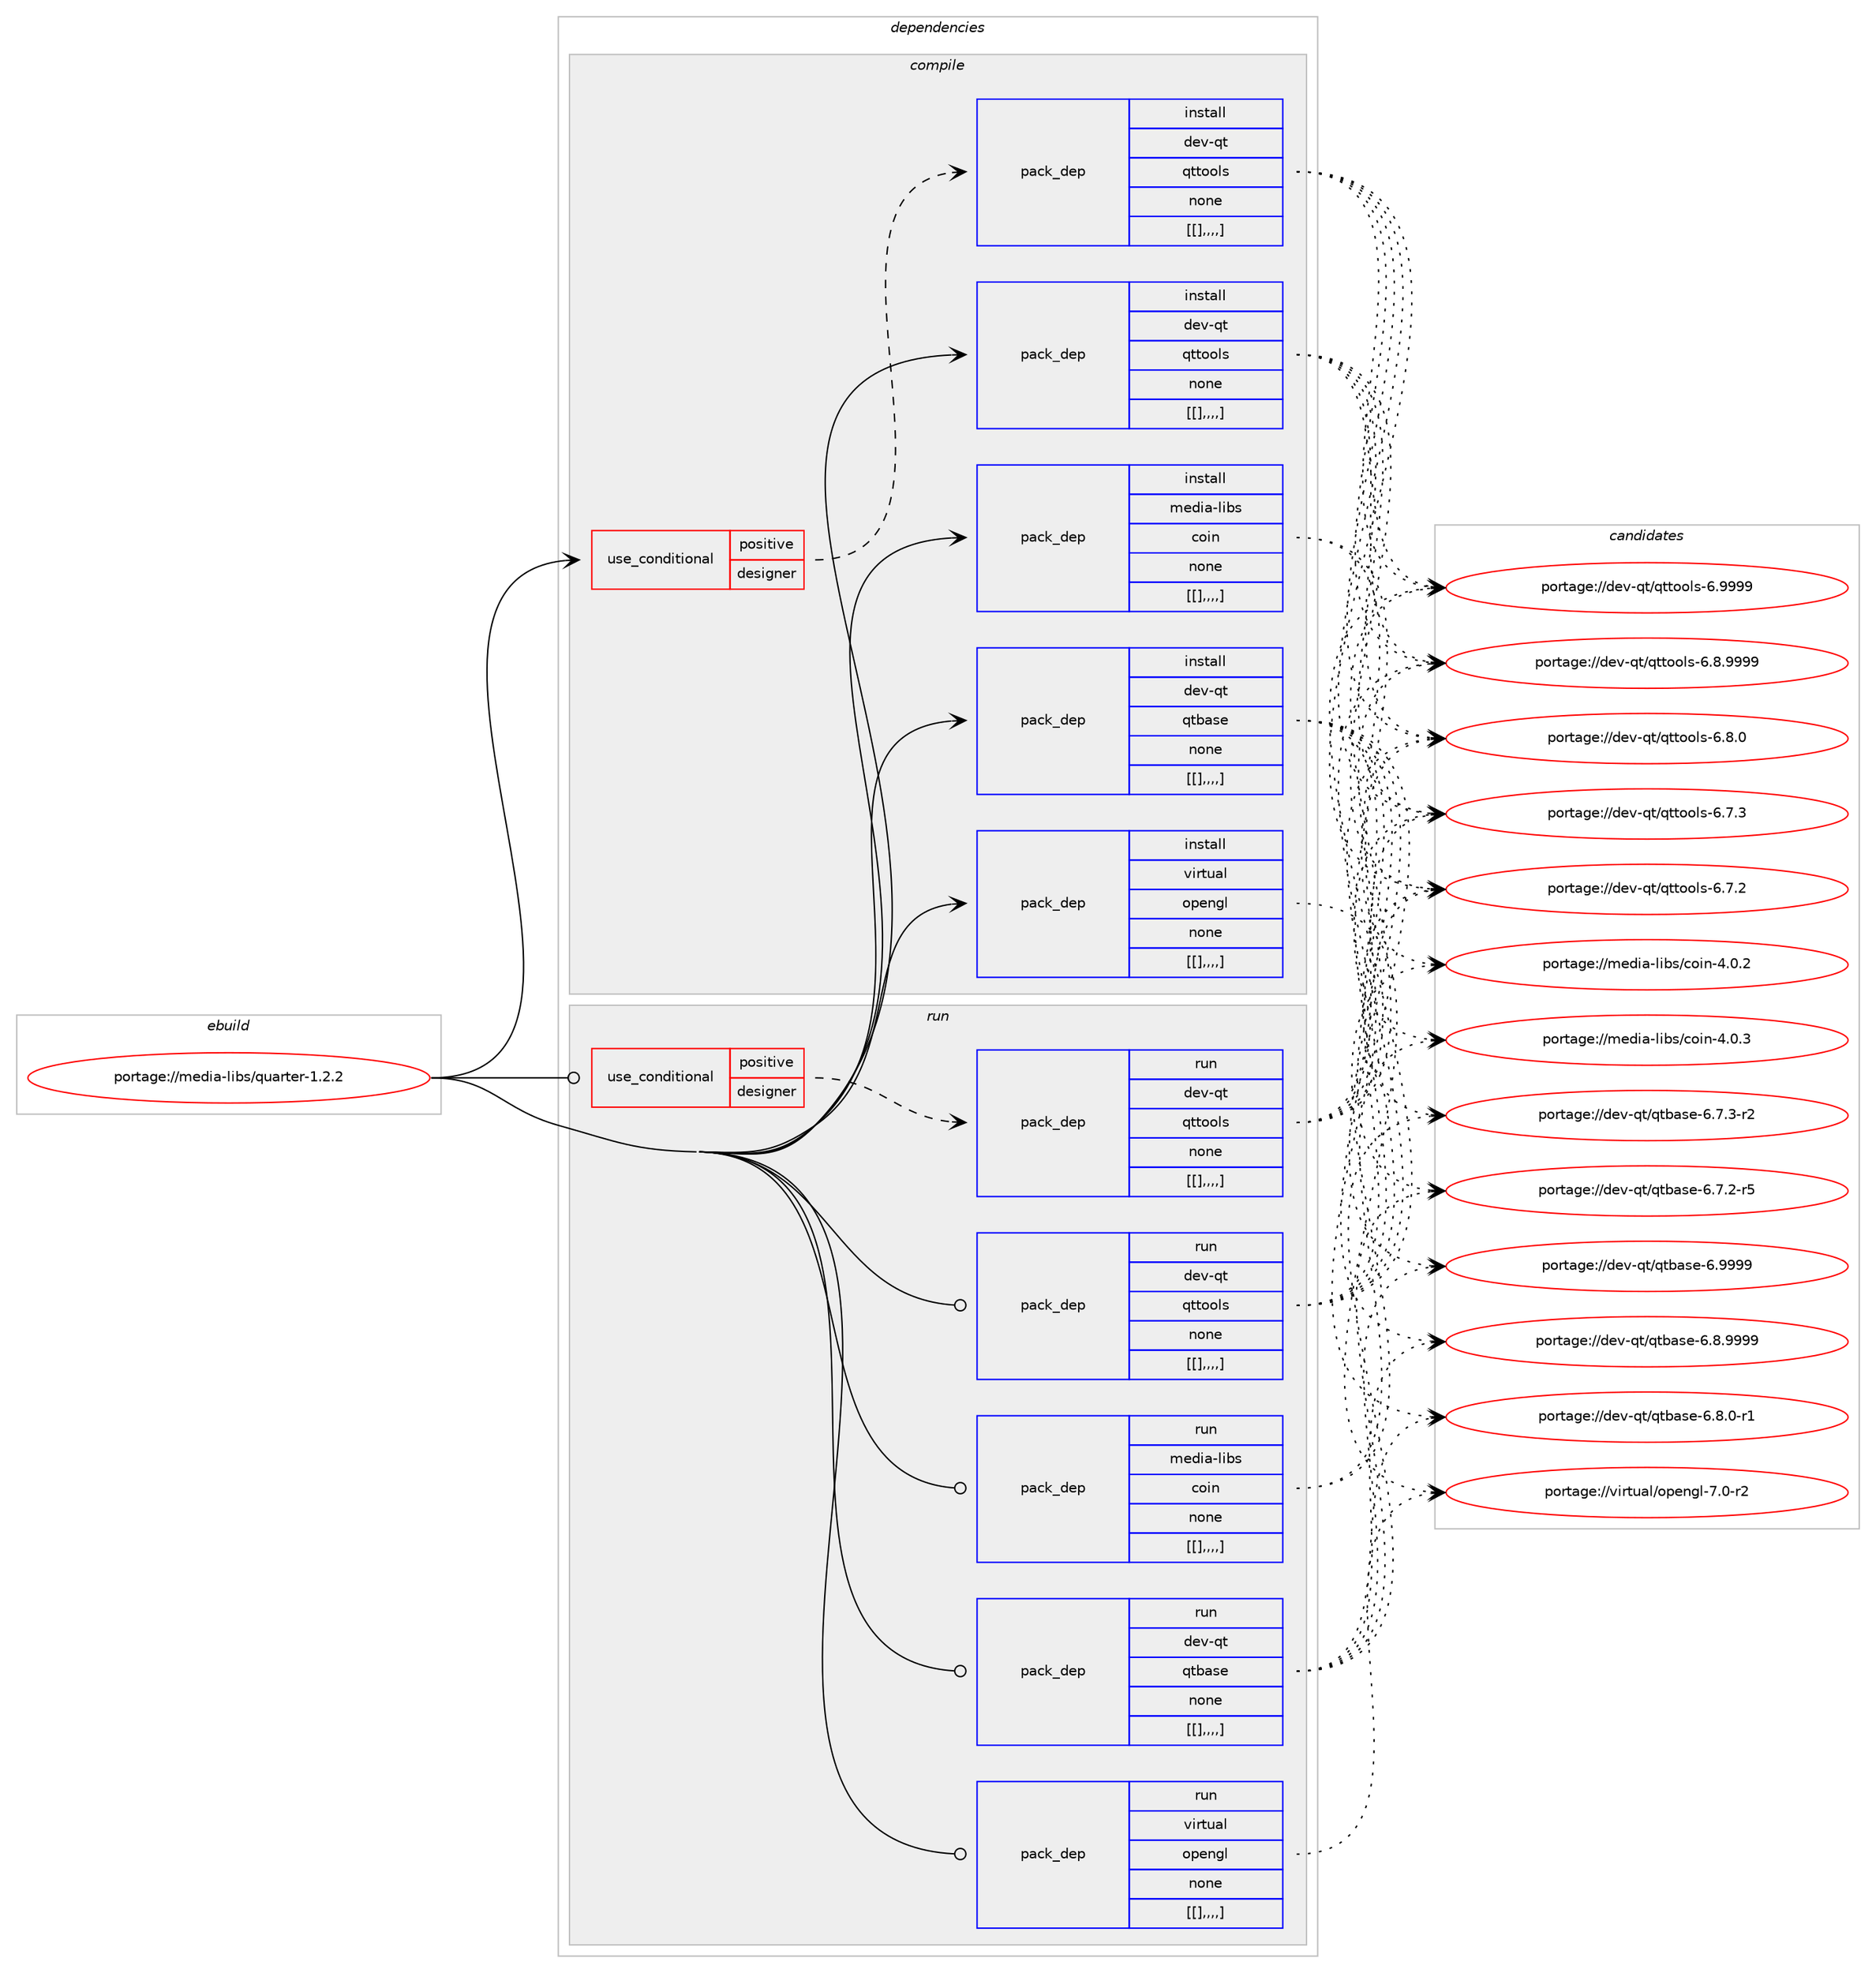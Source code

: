 digraph prolog {

# *************
# Graph options
# *************

newrank=true;
concentrate=true;
compound=true;
graph [rankdir=LR,fontname=Helvetica,fontsize=10,ranksep=1.5];#, ranksep=2.5, nodesep=0.2];
edge  [arrowhead=vee];
node  [fontname=Helvetica,fontsize=10];

# **********
# The ebuild
# **********

subgraph cluster_leftcol {
color=gray;
label=<<i>ebuild</i>>;
id [label="portage://media-libs/quarter-1.2.2", color=red, width=4, href="../media-libs/quarter-1.2.2.svg"];
}

# ****************
# The dependencies
# ****************

subgraph cluster_midcol {
color=gray;
label=<<i>dependencies</i>>;
subgraph cluster_compile {
fillcolor="#eeeeee";
style=filled;
label=<<i>compile</i>>;
subgraph cond82946 {
dependency326470 [label=<<TABLE BORDER="0" CELLBORDER="1" CELLSPACING="0" CELLPADDING="4"><TR><TD ROWSPAN="3" CELLPADDING="10">use_conditional</TD></TR><TR><TD>positive</TD></TR><TR><TD>designer</TD></TR></TABLE>>, shape=none, color=red];
subgraph pack240874 {
dependency326509 [label=<<TABLE BORDER="0" CELLBORDER="1" CELLSPACING="0" CELLPADDING="4" WIDTH="220"><TR><TD ROWSPAN="6" CELLPADDING="30">pack_dep</TD></TR><TR><TD WIDTH="110">install</TD></TR><TR><TD>dev-qt</TD></TR><TR><TD>qttools</TD></TR><TR><TD>none</TD></TR><TR><TD>[[],,,,]</TD></TR></TABLE>>, shape=none, color=blue];
}
dependency326470:e -> dependency326509:w [weight=20,style="dashed",arrowhead="vee"];
}
id:e -> dependency326470:w [weight=20,style="solid",arrowhead="vee"];
subgraph pack240892 {
dependency326552 [label=<<TABLE BORDER="0" CELLBORDER="1" CELLSPACING="0" CELLPADDING="4" WIDTH="220"><TR><TD ROWSPAN="6" CELLPADDING="30">pack_dep</TD></TR><TR><TD WIDTH="110">install</TD></TR><TR><TD>dev-qt</TD></TR><TR><TD>qtbase</TD></TR><TR><TD>none</TD></TR><TR><TD>[[],,,,]</TD></TR></TABLE>>, shape=none, color=blue];
}
id:e -> dependency326552:w [weight=20,style="solid",arrowhead="vee"];
subgraph pack240919 {
dependency326584 [label=<<TABLE BORDER="0" CELLBORDER="1" CELLSPACING="0" CELLPADDING="4" WIDTH="220"><TR><TD ROWSPAN="6" CELLPADDING="30">pack_dep</TD></TR><TR><TD WIDTH="110">install</TD></TR><TR><TD>dev-qt</TD></TR><TR><TD>qttools</TD></TR><TR><TD>none</TD></TR><TR><TD>[[],,,,]</TD></TR></TABLE>>, shape=none, color=blue];
}
id:e -> dependency326584:w [weight=20,style="solid",arrowhead="vee"];
subgraph pack240953 {
dependency326666 [label=<<TABLE BORDER="0" CELLBORDER="1" CELLSPACING="0" CELLPADDING="4" WIDTH="220"><TR><TD ROWSPAN="6" CELLPADDING="30">pack_dep</TD></TR><TR><TD WIDTH="110">install</TD></TR><TR><TD>media-libs</TD></TR><TR><TD>coin</TD></TR><TR><TD>none</TD></TR><TR><TD>[[],,,,]</TD></TR></TABLE>>, shape=none, color=blue];
}
id:e -> dependency326666:w [weight=20,style="solid",arrowhead="vee"];
subgraph pack241011 {
dependency326706 [label=<<TABLE BORDER="0" CELLBORDER="1" CELLSPACING="0" CELLPADDING="4" WIDTH="220"><TR><TD ROWSPAN="6" CELLPADDING="30">pack_dep</TD></TR><TR><TD WIDTH="110">install</TD></TR><TR><TD>virtual</TD></TR><TR><TD>opengl</TD></TR><TR><TD>none</TD></TR><TR><TD>[[],,,,]</TD></TR></TABLE>>, shape=none, color=blue];
}
id:e -> dependency326706:w [weight=20,style="solid",arrowhead="vee"];
}
subgraph cluster_compileandrun {
fillcolor="#eeeeee";
style=filled;
label=<<i>compile and run</i>>;
}
subgraph cluster_run {
fillcolor="#eeeeee";
style=filled;
label=<<i>run</i>>;
subgraph cond83046 {
dependency326741 [label=<<TABLE BORDER="0" CELLBORDER="1" CELLSPACING="0" CELLPADDING="4"><TR><TD ROWSPAN="3" CELLPADDING="10">use_conditional</TD></TR><TR><TD>positive</TD></TR><TR><TD>designer</TD></TR></TABLE>>, shape=none, color=red];
subgraph pack241036 {
dependency326820 [label=<<TABLE BORDER="0" CELLBORDER="1" CELLSPACING="0" CELLPADDING="4" WIDTH="220"><TR><TD ROWSPAN="6" CELLPADDING="30">pack_dep</TD></TR><TR><TD WIDTH="110">run</TD></TR><TR><TD>dev-qt</TD></TR><TR><TD>qttools</TD></TR><TR><TD>none</TD></TR><TR><TD>[[],,,,]</TD></TR></TABLE>>, shape=none, color=blue];
}
dependency326741:e -> dependency326820:w [weight=20,style="dashed",arrowhead="vee"];
}
id:e -> dependency326741:w [weight=20,style="solid",arrowhead="odot"];
subgraph pack241080 {
dependency326823 [label=<<TABLE BORDER="0" CELLBORDER="1" CELLSPACING="0" CELLPADDING="4" WIDTH="220"><TR><TD ROWSPAN="6" CELLPADDING="30">pack_dep</TD></TR><TR><TD WIDTH="110">run</TD></TR><TR><TD>dev-qt</TD></TR><TR><TD>qtbase</TD></TR><TR><TD>none</TD></TR><TR><TD>[[],,,,]</TD></TR></TABLE>>, shape=none, color=blue];
}
id:e -> dependency326823:w [weight=20,style="solid",arrowhead="odot"];
subgraph pack241086 {
dependency326828 [label=<<TABLE BORDER="0" CELLBORDER="1" CELLSPACING="0" CELLPADDING="4" WIDTH="220"><TR><TD ROWSPAN="6" CELLPADDING="30">pack_dep</TD></TR><TR><TD WIDTH="110">run</TD></TR><TR><TD>dev-qt</TD></TR><TR><TD>qttools</TD></TR><TR><TD>none</TD></TR><TR><TD>[[],,,,]</TD></TR></TABLE>>, shape=none, color=blue];
}
id:e -> dependency326828:w [weight=20,style="solid",arrowhead="odot"];
subgraph pack241088 {
dependency326852 [label=<<TABLE BORDER="0" CELLBORDER="1" CELLSPACING="0" CELLPADDING="4" WIDTH="220"><TR><TD ROWSPAN="6" CELLPADDING="30">pack_dep</TD></TR><TR><TD WIDTH="110">run</TD></TR><TR><TD>media-libs</TD></TR><TR><TD>coin</TD></TR><TR><TD>none</TD></TR><TR><TD>[[],,,,]</TD></TR></TABLE>>, shape=none, color=blue];
}
id:e -> dependency326852:w [weight=20,style="solid",arrowhead="odot"];
subgraph pack241102 {
dependency326856 [label=<<TABLE BORDER="0" CELLBORDER="1" CELLSPACING="0" CELLPADDING="4" WIDTH="220"><TR><TD ROWSPAN="6" CELLPADDING="30">pack_dep</TD></TR><TR><TD WIDTH="110">run</TD></TR><TR><TD>virtual</TD></TR><TR><TD>opengl</TD></TR><TR><TD>none</TD></TR><TR><TD>[[],,,,]</TD></TR></TABLE>>, shape=none, color=blue];
}
id:e -> dependency326856:w [weight=20,style="solid",arrowhead="odot"];
}
}

# **************
# The candidates
# **************

subgraph cluster_choices {
rank=same;
color=gray;
label=<<i>candidates</i>>;

subgraph choice240363 {
color=black;
nodesep=1;
choice100101118451131164711311611611111110811545544657575757 [label="portage://dev-qt/qttools-6.9999", color=red, width=4,href="../dev-qt/qttools-6.9999.svg"];
choice1001011184511311647113116116111111108115455446564657575757 [label="portage://dev-qt/qttools-6.8.9999", color=red, width=4,href="../dev-qt/qttools-6.8.9999.svg"];
choice1001011184511311647113116116111111108115455446564648 [label="portage://dev-qt/qttools-6.8.0", color=red, width=4,href="../dev-qt/qttools-6.8.0.svg"];
choice1001011184511311647113116116111111108115455446554651 [label="portage://dev-qt/qttools-6.7.3", color=red, width=4,href="../dev-qt/qttools-6.7.3.svg"];
choice1001011184511311647113116116111111108115455446554650 [label="portage://dev-qt/qttools-6.7.2", color=red, width=4,href="../dev-qt/qttools-6.7.2.svg"];
dependency326509:e -> choice100101118451131164711311611611111110811545544657575757:w [style=dotted,weight="100"];
dependency326509:e -> choice1001011184511311647113116116111111108115455446564657575757:w [style=dotted,weight="100"];
dependency326509:e -> choice1001011184511311647113116116111111108115455446564648:w [style=dotted,weight="100"];
dependency326509:e -> choice1001011184511311647113116116111111108115455446554651:w [style=dotted,weight="100"];
dependency326509:e -> choice1001011184511311647113116116111111108115455446554650:w [style=dotted,weight="100"];
}
subgraph choice240377 {
color=black;
nodesep=1;
choice1001011184511311647113116989711510145544657575757 [label="portage://dev-qt/qtbase-6.9999", color=red, width=4,href="../dev-qt/qtbase-6.9999.svg"];
choice10010111845113116471131169897115101455446564657575757 [label="portage://dev-qt/qtbase-6.8.9999", color=red, width=4,href="../dev-qt/qtbase-6.8.9999.svg"];
choice100101118451131164711311698971151014554465646484511449 [label="portage://dev-qt/qtbase-6.8.0-r1", color=red, width=4,href="../dev-qt/qtbase-6.8.0-r1.svg"];
choice100101118451131164711311698971151014554465546514511450 [label="portage://dev-qt/qtbase-6.7.3-r2", color=red, width=4,href="../dev-qt/qtbase-6.7.3-r2.svg"];
choice100101118451131164711311698971151014554465546504511453 [label="portage://dev-qt/qtbase-6.7.2-r5", color=red, width=4,href="../dev-qt/qtbase-6.7.2-r5.svg"];
dependency326552:e -> choice1001011184511311647113116989711510145544657575757:w [style=dotted,weight="100"];
dependency326552:e -> choice10010111845113116471131169897115101455446564657575757:w [style=dotted,weight="100"];
dependency326552:e -> choice100101118451131164711311698971151014554465646484511449:w [style=dotted,weight="100"];
dependency326552:e -> choice100101118451131164711311698971151014554465546514511450:w [style=dotted,weight="100"];
dependency326552:e -> choice100101118451131164711311698971151014554465546504511453:w [style=dotted,weight="100"];
}
subgraph choice240381 {
color=black;
nodesep=1;
choice100101118451131164711311611611111110811545544657575757 [label="portage://dev-qt/qttools-6.9999", color=red, width=4,href="../dev-qt/qttools-6.9999.svg"];
choice1001011184511311647113116116111111108115455446564657575757 [label="portage://dev-qt/qttools-6.8.9999", color=red, width=4,href="../dev-qt/qttools-6.8.9999.svg"];
choice1001011184511311647113116116111111108115455446564648 [label="portage://dev-qt/qttools-6.8.0", color=red, width=4,href="../dev-qt/qttools-6.8.0.svg"];
choice1001011184511311647113116116111111108115455446554651 [label="portage://dev-qt/qttools-6.7.3", color=red, width=4,href="../dev-qt/qttools-6.7.3.svg"];
choice1001011184511311647113116116111111108115455446554650 [label="portage://dev-qt/qttools-6.7.2", color=red, width=4,href="../dev-qt/qttools-6.7.2.svg"];
dependency326584:e -> choice100101118451131164711311611611111110811545544657575757:w [style=dotted,weight="100"];
dependency326584:e -> choice1001011184511311647113116116111111108115455446564657575757:w [style=dotted,weight="100"];
dependency326584:e -> choice1001011184511311647113116116111111108115455446564648:w [style=dotted,weight="100"];
dependency326584:e -> choice1001011184511311647113116116111111108115455446554651:w [style=dotted,weight="100"];
dependency326584:e -> choice1001011184511311647113116116111111108115455446554650:w [style=dotted,weight="100"];
}
subgraph choice240391 {
color=black;
nodesep=1;
choice1091011001059745108105981154799111105110455246484651 [label="portage://media-libs/coin-4.0.3", color=red, width=4,href="../media-libs/coin-4.0.3.svg"];
choice1091011001059745108105981154799111105110455246484650 [label="portage://media-libs/coin-4.0.2", color=red, width=4,href="../media-libs/coin-4.0.2.svg"];
dependency326666:e -> choice1091011001059745108105981154799111105110455246484651:w [style=dotted,weight="100"];
dependency326666:e -> choice1091011001059745108105981154799111105110455246484650:w [style=dotted,weight="100"];
}
subgraph choice240411 {
color=black;
nodesep=1;
choice1181051141161179710847111112101110103108455546484511450 [label="portage://virtual/opengl-7.0-r2", color=red, width=4,href="../virtual/opengl-7.0-r2.svg"];
dependency326706:e -> choice1181051141161179710847111112101110103108455546484511450:w [style=dotted,weight="100"];
}
subgraph choice240426 {
color=black;
nodesep=1;
choice100101118451131164711311611611111110811545544657575757 [label="portage://dev-qt/qttools-6.9999", color=red, width=4,href="../dev-qt/qttools-6.9999.svg"];
choice1001011184511311647113116116111111108115455446564657575757 [label="portage://dev-qt/qttools-6.8.9999", color=red, width=4,href="../dev-qt/qttools-6.8.9999.svg"];
choice1001011184511311647113116116111111108115455446564648 [label="portage://dev-qt/qttools-6.8.0", color=red, width=4,href="../dev-qt/qttools-6.8.0.svg"];
choice1001011184511311647113116116111111108115455446554651 [label="portage://dev-qt/qttools-6.7.3", color=red, width=4,href="../dev-qt/qttools-6.7.3.svg"];
choice1001011184511311647113116116111111108115455446554650 [label="portage://dev-qt/qttools-6.7.2", color=red, width=4,href="../dev-qt/qttools-6.7.2.svg"];
dependency326820:e -> choice100101118451131164711311611611111110811545544657575757:w [style=dotted,weight="100"];
dependency326820:e -> choice1001011184511311647113116116111111108115455446564657575757:w [style=dotted,weight="100"];
dependency326820:e -> choice1001011184511311647113116116111111108115455446564648:w [style=dotted,weight="100"];
dependency326820:e -> choice1001011184511311647113116116111111108115455446554651:w [style=dotted,weight="100"];
dependency326820:e -> choice1001011184511311647113116116111111108115455446554650:w [style=dotted,weight="100"];
}
subgraph choice240429 {
color=black;
nodesep=1;
choice1001011184511311647113116989711510145544657575757 [label="portage://dev-qt/qtbase-6.9999", color=red, width=4,href="../dev-qt/qtbase-6.9999.svg"];
choice10010111845113116471131169897115101455446564657575757 [label="portage://dev-qt/qtbase-6.8.9999", color=red, width=4,href="../dev-qt/qtbase-6.8.9999.svg"];
choice100101118451131164711311698971151014554465646484511449 [label="portage://dev-qt/qtbase-6.8.0-r1", color=red, width=4,href="../dev-qt/qtbase-6.8.0-r1.svg"];
choice100101118451131164711311698971151014554465546514511450 [label="portage://dev-qt/qtbase-6.7.3-r2", color=red, width=4,href="../dev-qt/qtbase-6.7.3-r2.svg"];
choice100101118451131164711311698971151014554465546504511453 [label="portage://dev-qt/qtbase-6.7.2-r5", color=red, width=4,href="../dev-qt/qtbase-6.7.2-r5.svg"];
dependency326823:e -> choice1001011184511311647113116989711510145544657575757:w [style=dotted,weight="100"];
dependency326823:e -> choice10010111845113116471131169897115101455446564657575757:w [style=dotted,weight="100"];
dependency326823:e -> choice100101118451131164711311698971151014554465646484511449:w [style=dotted,weight="100"];
dependency326823:e -> choice100101118451131164711311698971151014554465546514511450:w [style=dotted,weight="100"];
dependency326823:e -> choice100101118451131164711311698971151014554465546504511453:w [style=dotted,weight="100"];
}
subgraph choice240444 {
color=black;
nodesep=1;
choice100101118451131164711311611611111110811545544657575757 [label="portage://dev-qt/qttools-6.9999", color=red, width=4,href="../dev-qt/qttools-6.9999.svg"];
choice1001011184511311647113116116111111108115455446564657575757 [label="portage://dev-qt/qttools-6.8.9999", color=red, width=4,href="../dev-qt/qttools-6.8.9999.svg"];
choice1001011184511311647113116116111111108115455446564648 [label="portage://dev-qt/qttools-6.8.0", color=red, width=4,href="../dev-qt/qttools-6.8.0.svg"];
choice1001011184511311647113116116111111108115455446554651 [label="portage://dev-qt/qttools-6.7.3", color=red, width=4,href="../dev-qt/qttools-6.7.3.svg"];
choice1001011184511311647113116116111111108115455446554650 [label="portage://dev-qt/qttools-6.7.2", color=red, width=4,href="../dev-qt/qttools-6.7.2.svg"];
dependency326828:e -> choice100101118451131164711311611611111110811545544657575757:w [style=dotted,weight="100"];
dependency326828:e -> choice1001011184511311647113116116111111108115455446564657575757:w [style=dotted,weight="100"];
dependency326828:e -> choice1001011184511311647113116116111111108115455446564648:w [style=dotted,weight="100"];
dependency326828:e -> choice1001011184511311647113116116111111108115455446554651:w [style=dotted,weight="100"];
dependency326828:e -> choice1001011184511311647113116116111111108115455446554650:w [style=dotted,weight="100"];
}
subgraph choice240447 {
color=black;
nodesep=1;
choice1091011001059745108105981154799111105110455246484651 [label="portage://media-libs/coin-4.0.3", color=red, width=4,href="../media-libs/coin-4.0.3.svg"];
choice1091011001059745108105981154799111105110455246484650 [label="portage://media-libs/coin-4.0.2", color=red, width=4,href="../media-libs/coin-4.0.2.svg"];
dependency326852:e -> choice1091011001059745108105981154799111105110455246484651:w [style=dotted,weight="100"];
dependency326852:e -> choice1091011001059745108105981154799111105110455246484650:w [style=dotted,weight="100"];
}
subgraph choice240450 {
color=black;
nodesep=1;
choice1181051141161179710847111112101110103108455546484511450 [label="portage://virtual/opengl-7.0-r2", color=red, width=4,href="../virtual/opengl-7.0-r2.svg"];
dependency326856:e -> choice1181051141161179710847111112101110103108455546484511450:w [style=dotted,weight="100"];
}
}

}
